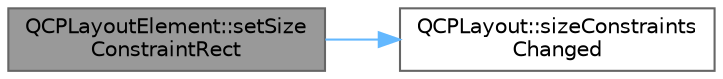 digraph "QCPLayoutElement::setSizeConstraintRect"
{
 // LATEX_PDF_SIZE
  bgcolor="transparent";
  edge [fontname=Helvetica,fontsize=10,labelfontname=Helvetica,labelfontsize=10];
  node [fontname=Helvetica,fontsize=10,shape=box,height=0.2,width=0.4];
  rankdir="LR";
  Node1 [label="QCPLayoutElement::setSize\lConstraintRect",height=0.2,width=0.4,color="gray40", fillcolor="grey60", style="filled", fontcolor="black",tooltip=" "];
  Node1 -> Node2 [color="steelblue1",style="solid"];
  Node2 [label="QCPLayout::sizeConstraints\lChanged",height=0.2,width=0.4,color="grey40", fillcolor="white", style="filled",URL="$class_q_c_p_layout.html#aeac66a292f65cf7f8adf94eb92345b3e",tooltip=" "];
}
